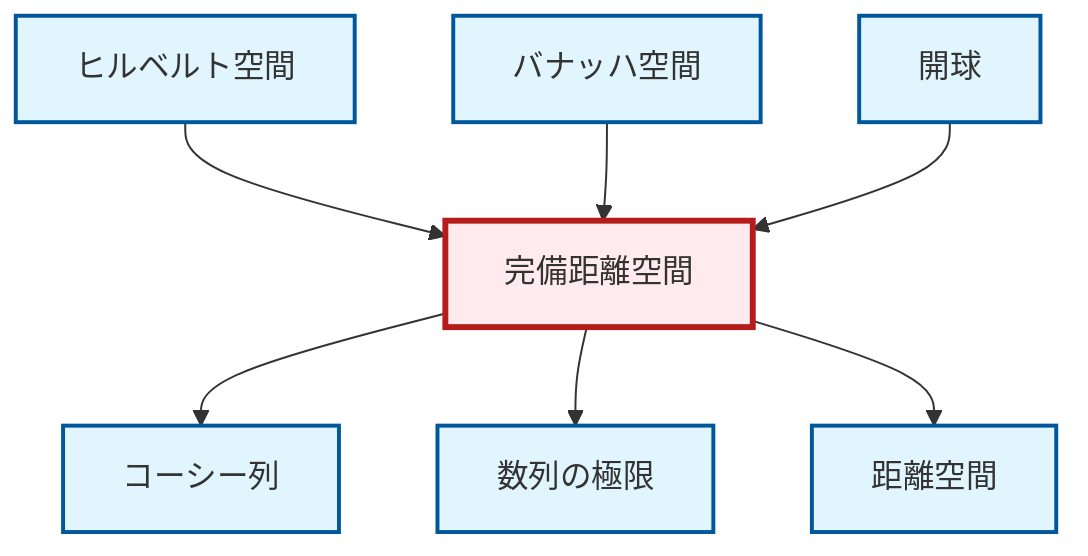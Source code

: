 graph TD
    classDef definition fill:#e1f5fe,stroke:#01579b,stroke-width:2px
    classDef theorem fill:#f3e5f5,stroke:#4a148c,stroke-width:2px
    classDef axiom fill:#fff3e0,stroke:#e65100,stroke-width:2px
    classDef example fill:#e8f5e9,stroke:#1b5e20,stroke-width:2px
    classDef current fill:#ffebee,stroke:#b71c1c,stroke-width:3px
    def-open-ball["開球"]:::definition
    def-cauchy-sequence["コーシー列"]:::definition
    def-banach-space["バナッハ空間"]:::definition
    def-metric-space["距離空間"]:::definition
    def-complete-metric-space["完備距離空間"]:::definition
    def-hilbert-space["ヒルベルト空間"]:::definition
    def-limit["数列の極限"]:::definition
    def-complete-metric-space --> def-cauchy-sequence
    def-complete-metric-space --> def-limit
    def-hilbert-space --> def-complete-metric-space
    def-banach-space --> def-complete-metric-space
    def-complete-metric-space --> def-metric-space
    def-open-ball --> def-complete-metric-space
    class def-complete-metric-space current